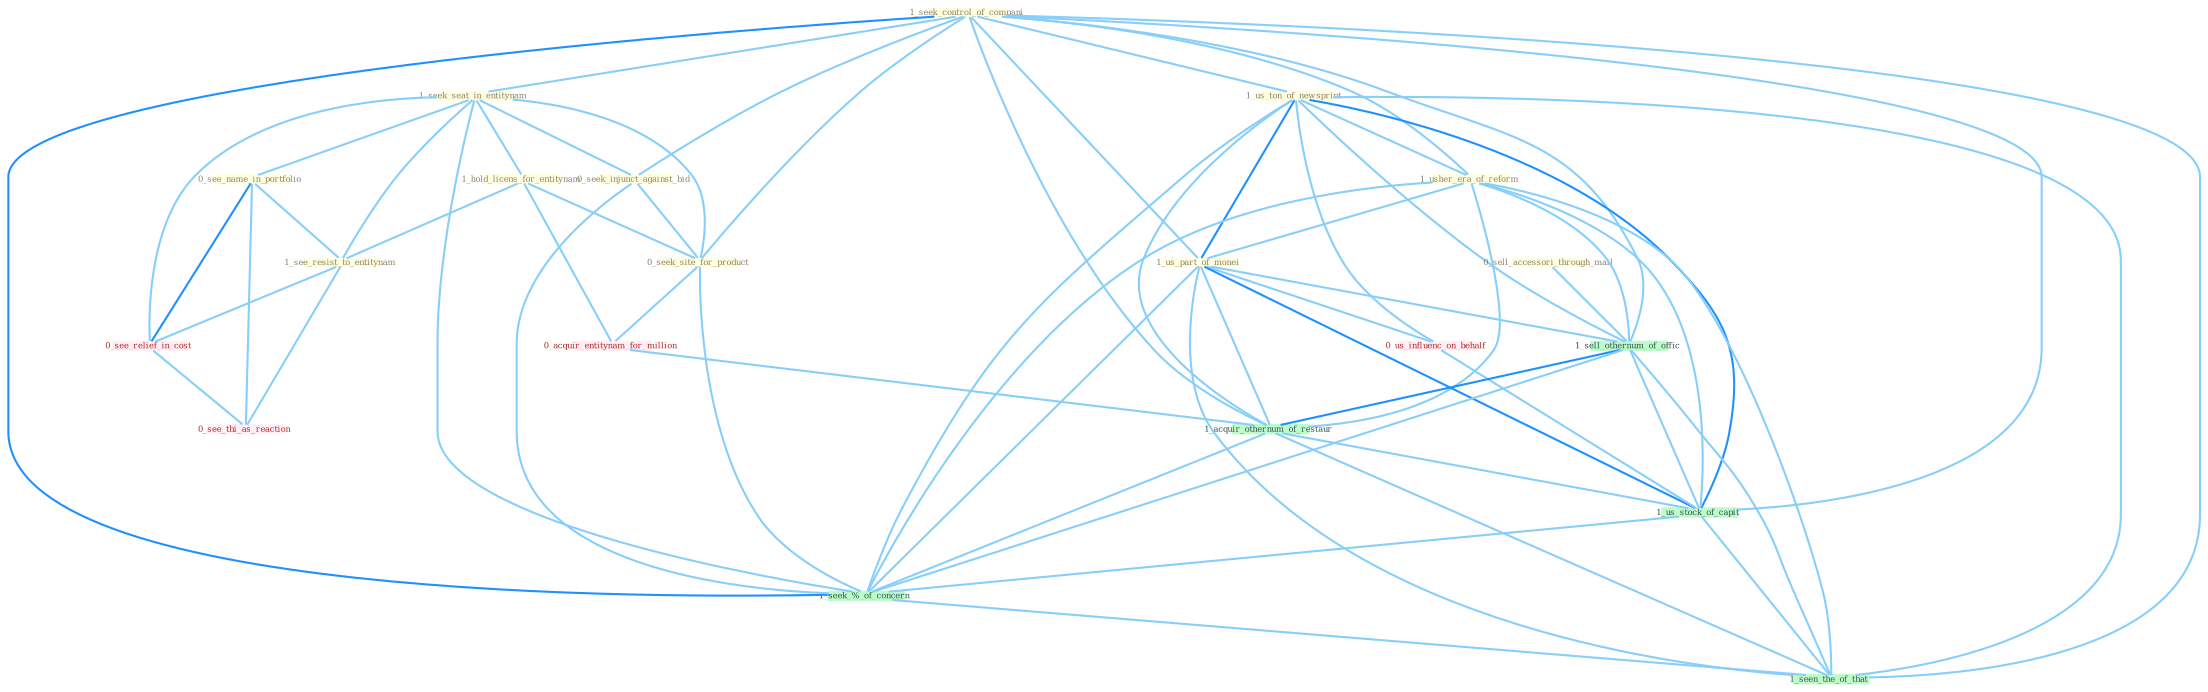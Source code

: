Graph G{ 
    node
    [shape=polygon,style=filled,width=.5,height=.06,color="#BDFCC9",fixedsize=true,fontsize=4,
    fontcolor="#2f4f4f"];
    {node
    [color="#ffffe0", fontcolor="#8b7d6b"] "1_seek_control_of_compani " "1_seek_seat_in_entitynam " "1_us_ton_of_newsprint " "1_hold_licens_for_entitynam " "0_seek_injunct_against_bid " "0_see_name_in_portfolio " "0_seek_site_for_product " "1_see_resist_to_entitynam " "0_sell_accessori_through_mail " "1_usher_era_of_reform " "1_us_part_of_monei "}
{node [color="#fff0f5", fontcolor="#b22222"] "0_acquir_entitynam_for_million " "0_us_influenc_on_behalf " "0_see_relief_in_cost " "0_see_thi_as_reaction "}
edge [color="#B0E2FF"];

	"1_seek_control_of_compani " -- "1_seek_seat_in_entitynam " [w="1", color="#87cefa" ];
	"1_seek_control_of_compani " -- "1_us_ton_of_newsprint " [w="1", color="#87cefa" ];
	"1_seek_control_of_compani " -- "0_seek_injunct_against_bid " [w="1", color="#87cefa" ];
	"1_seek_control_of_compani " -- "0_seek_site_for_product " [w="1", color="#87cefa" ];
	"1_seek_control_of_compani " -- "1_usher_era_of_reform " [w="1", color="#87cefa" ];
	"1_seek_control_of_compani " -- "1_us_part_of_monei " [w="1", color="#87cefa" ];
	"1_seek_control_of_compani " -- "1_sell_othernum_of_offic " [w="1", color="#87cefa" ];
	"1_seek_control_of_compani " -- "1_acquir_othernum_of_restaur " [w="1", color="#87cefa" ];
	"1_seek_control_of_compani " -- "1_us_stock_of_capit " [w="1", color="#87cefa" ];
	"1_seek_control_of_compani " -- "1_seek_%_of_concern " [w="2", color="#1e90ff" , len=0.8];
	"1_seek_control_of_compani " -- "1_seen_the_of_that " [w="1", color="#87cefa" ];
	"1_seek_seat_in_entitynam " -- "1_hold_licens_for_entitynam " [w="1", color="#87cefa" ];
	"1_seek_seat_in_entitynam " -- "0_seek_injunct_against_bid " [w="1", color="#87cefa" ];
	"1_seek_seat_in_entitynam " -- "0_see_name_in_portfolio " [w="1", color="#87cefa" ];
	"1_seek_seat_in_entitynam " -- "0_seek_site_for_product " [w="1", color="#87cefa" ];
	"1_seek_seat_in_entitynam " -- "1_see_resist_to_entitynam " [w="1", color="#87cefa" ];
	"1_seek_seat_in_entitynam " -- "0_see_relief_in_cost " [w="1", color="#87cefa" ];
	"1_seek_seat_in_entitynam " -- "1_seek_%_of_concern " [w="1", color="#87cefa" ];
	"1_us_ton_of_newsprint " -- "1_usher_era_of_reform " [w="1", color="#87cefa" ];
	"1_us_ton_of_newsprint " -- "1_us_part_of_monei " [w="2", color="#1e90ff" , len=0.8];
	"1_us_ton_of_newsprint " -- "1_sell_othernum_of_offic " [w="1", color="#87cefa" ];
	"1_us_ton_of_newsprint " -- "0_us_influenc_on_behalf " [w="1", color="#87cefa" ];
	"1_us_ton_of_newsprint " -- "1_acquir_othernum_of_restaur " [w="1", color="#87cefa" ];
	"1_us_ton_of_newsprint " -- "1_us_stock_of_capit " [w="2", color="#1e90ff" , len=0.8];
	"1_us_ton_of_newsprint " -- "1_seek_%_of_concern " [w="1", color="#87cefa" ];
	"1_us_ton_of_newsprint " -- "1_seen_the_of_that " [w="1", color="#87cefa" ];
	"1_hold_licens_for_entitynam " -- "0_seek_site_for_product " [w="1", color="#87cefa" ];
	"1_hold_licens_for_entitynam " -- "1_see_resist_to_entitynam " [w="1", color="#87cefa" ];
	"1_hold_licens_for_entitynam " -- "0_acquir_entitynam_for_million " [w="1", color="#87cefa" ];
	"0_seek_injunct_against_bid " -- "0_seek_site_for_product " [w="1", color="#87cefa" ];
	"0_seek_injunct_against_bid " -- "1_seek_%_of_concern " [w="1", color="#87cefa" ];
	"0_see_name_in_portfolio " -- "1_see_resist_to_entitynam " [w="1", color="#87cefa" ];
	"0_see_name_in_portfolio " -- "0_see_relief_in_cost " [w="2", color="#1e90ff" , len=0.8];
	"0_see_name_in_portfolio " -- "0_see_thi_as_reaction " [w="1", color="#87cefa" ];
	"0_seek_site_for_product " -- "0_acquir_entitynam_for_million " [w="1", color="#87cefa" ];
	"0_seek_site_for_product " -- "1_seek_%_of_concern " [w="1", color="#87cefa" ];
	"1_see_resist_to_entitynam " -- "0_see_relief_in_cost " [w="1", color="#87cefa" ];
	"1_see_resist_to_entitynam " -- "0_see_thi_as_reaction " [w="1", color="#87cefa" ];
	"0_sell_accessori_through_mail " -- "1_sell_othernum_of_offic " [w="1", color="#87cefa" ];
	"1_usher_era_of_reform " -- "1_us_part_of_monei " [w="1", color="#87cefa" ];
	"1_usher_era_of_reform " -- "1_sell_othernum_of_offic " [w="1", color="#87cefa" ];
	"1_usher_era_of_reform " -- "1_acquir_othernum_of_restaur " [w="1", color="#87cefa" ];
	"1_usher_era_of_reform " -- "1_us_stock_of_capit " [w="1", color="#87cefa" ];
	"1_usher_era_of_reform " -- "1_seek_%_of_concern " [w="1", color="#87cefa" ];
	"1_usher_era_of_reform " -- "1_seen_the_of_that " [w="1", color="#87cefa" ];
	"1_us_part_of_monei " -- "1_sell_othernum_of_offic " [w="1", color="#87cefa" ];
	"1_us_part_of_monei " -- "0_us_influenc_on_behalf " [w="1", color="#87cefa" ];
	"1_us_part_of_monei " -- "1_acquir_othernum_of_restaur " [w="1", color="#87cefa" ];
	"1_us_part_of_monei " -- "1_us_stock_of_capit " [w="2", color="#1e90ff" , len=0.8];
	"1_us_part_of_monei " -- "1_seek_%_of_concern " [w="1", color="#87cefa" ];
	"1_us_part_of_monei " -- "1_seen_the_of_that " [w="1", color="#87cefa" ];
	"0_acquir_entitynam_for_million " -- "1_acquir_othernum_of_restaur " [w="1", color="#87cefa" ];
	"1_sell_othernum_of_offic " -- "1_acquir_othernum_of_restaur " [w="2", color="#1e90ff" , len=0.8];
	"1_sell_othernum_of_offic " -- "1_us_stock_of_capit " [w="1", color="#87cefa" ];
	"1_sell_othernum_of_offic " -- "1_seek_%_of_concern " [w="1", color="#87cefa" ];
	"1_sell_othernum_of_offic " -- "1_seen_the_of_that " [w="1", color="#87cefa" ];
	"0_us_influenc_on_behalf " -- "1_us_stock_of_capit " [w="1", color="#87cefa" ];
	"0_see_relief_in_cost " -- "0_see_thi_as_reaction " [w="1", color="#87cefa" ];
	"1_acquir_othernum_of_restaur " -- "1_us_stock_of_capit " [w="1", color="#87cefa" ];
	"1_acquir_othernum_of_restaur " -- "1_seek_%_of_concern " [w="1", color="#87cefa" ];
	"1_acquir_othernum_of_restaur " -- "1_seen_the_of_that " [w="1", color="#87cefa" ];
	"1_us_stock_of_capit " -- "1_seek_%_of_concern " [w="1", color="#87cefa" ];
	"1_us_stock_of_capit " -- "1_seen_the_of_that " [w="1", color="#87cefa" ];
	"1_seek_%_of_concern " -- "1_seen_the_of_that " [w="1", color="#87cefa" ];
}